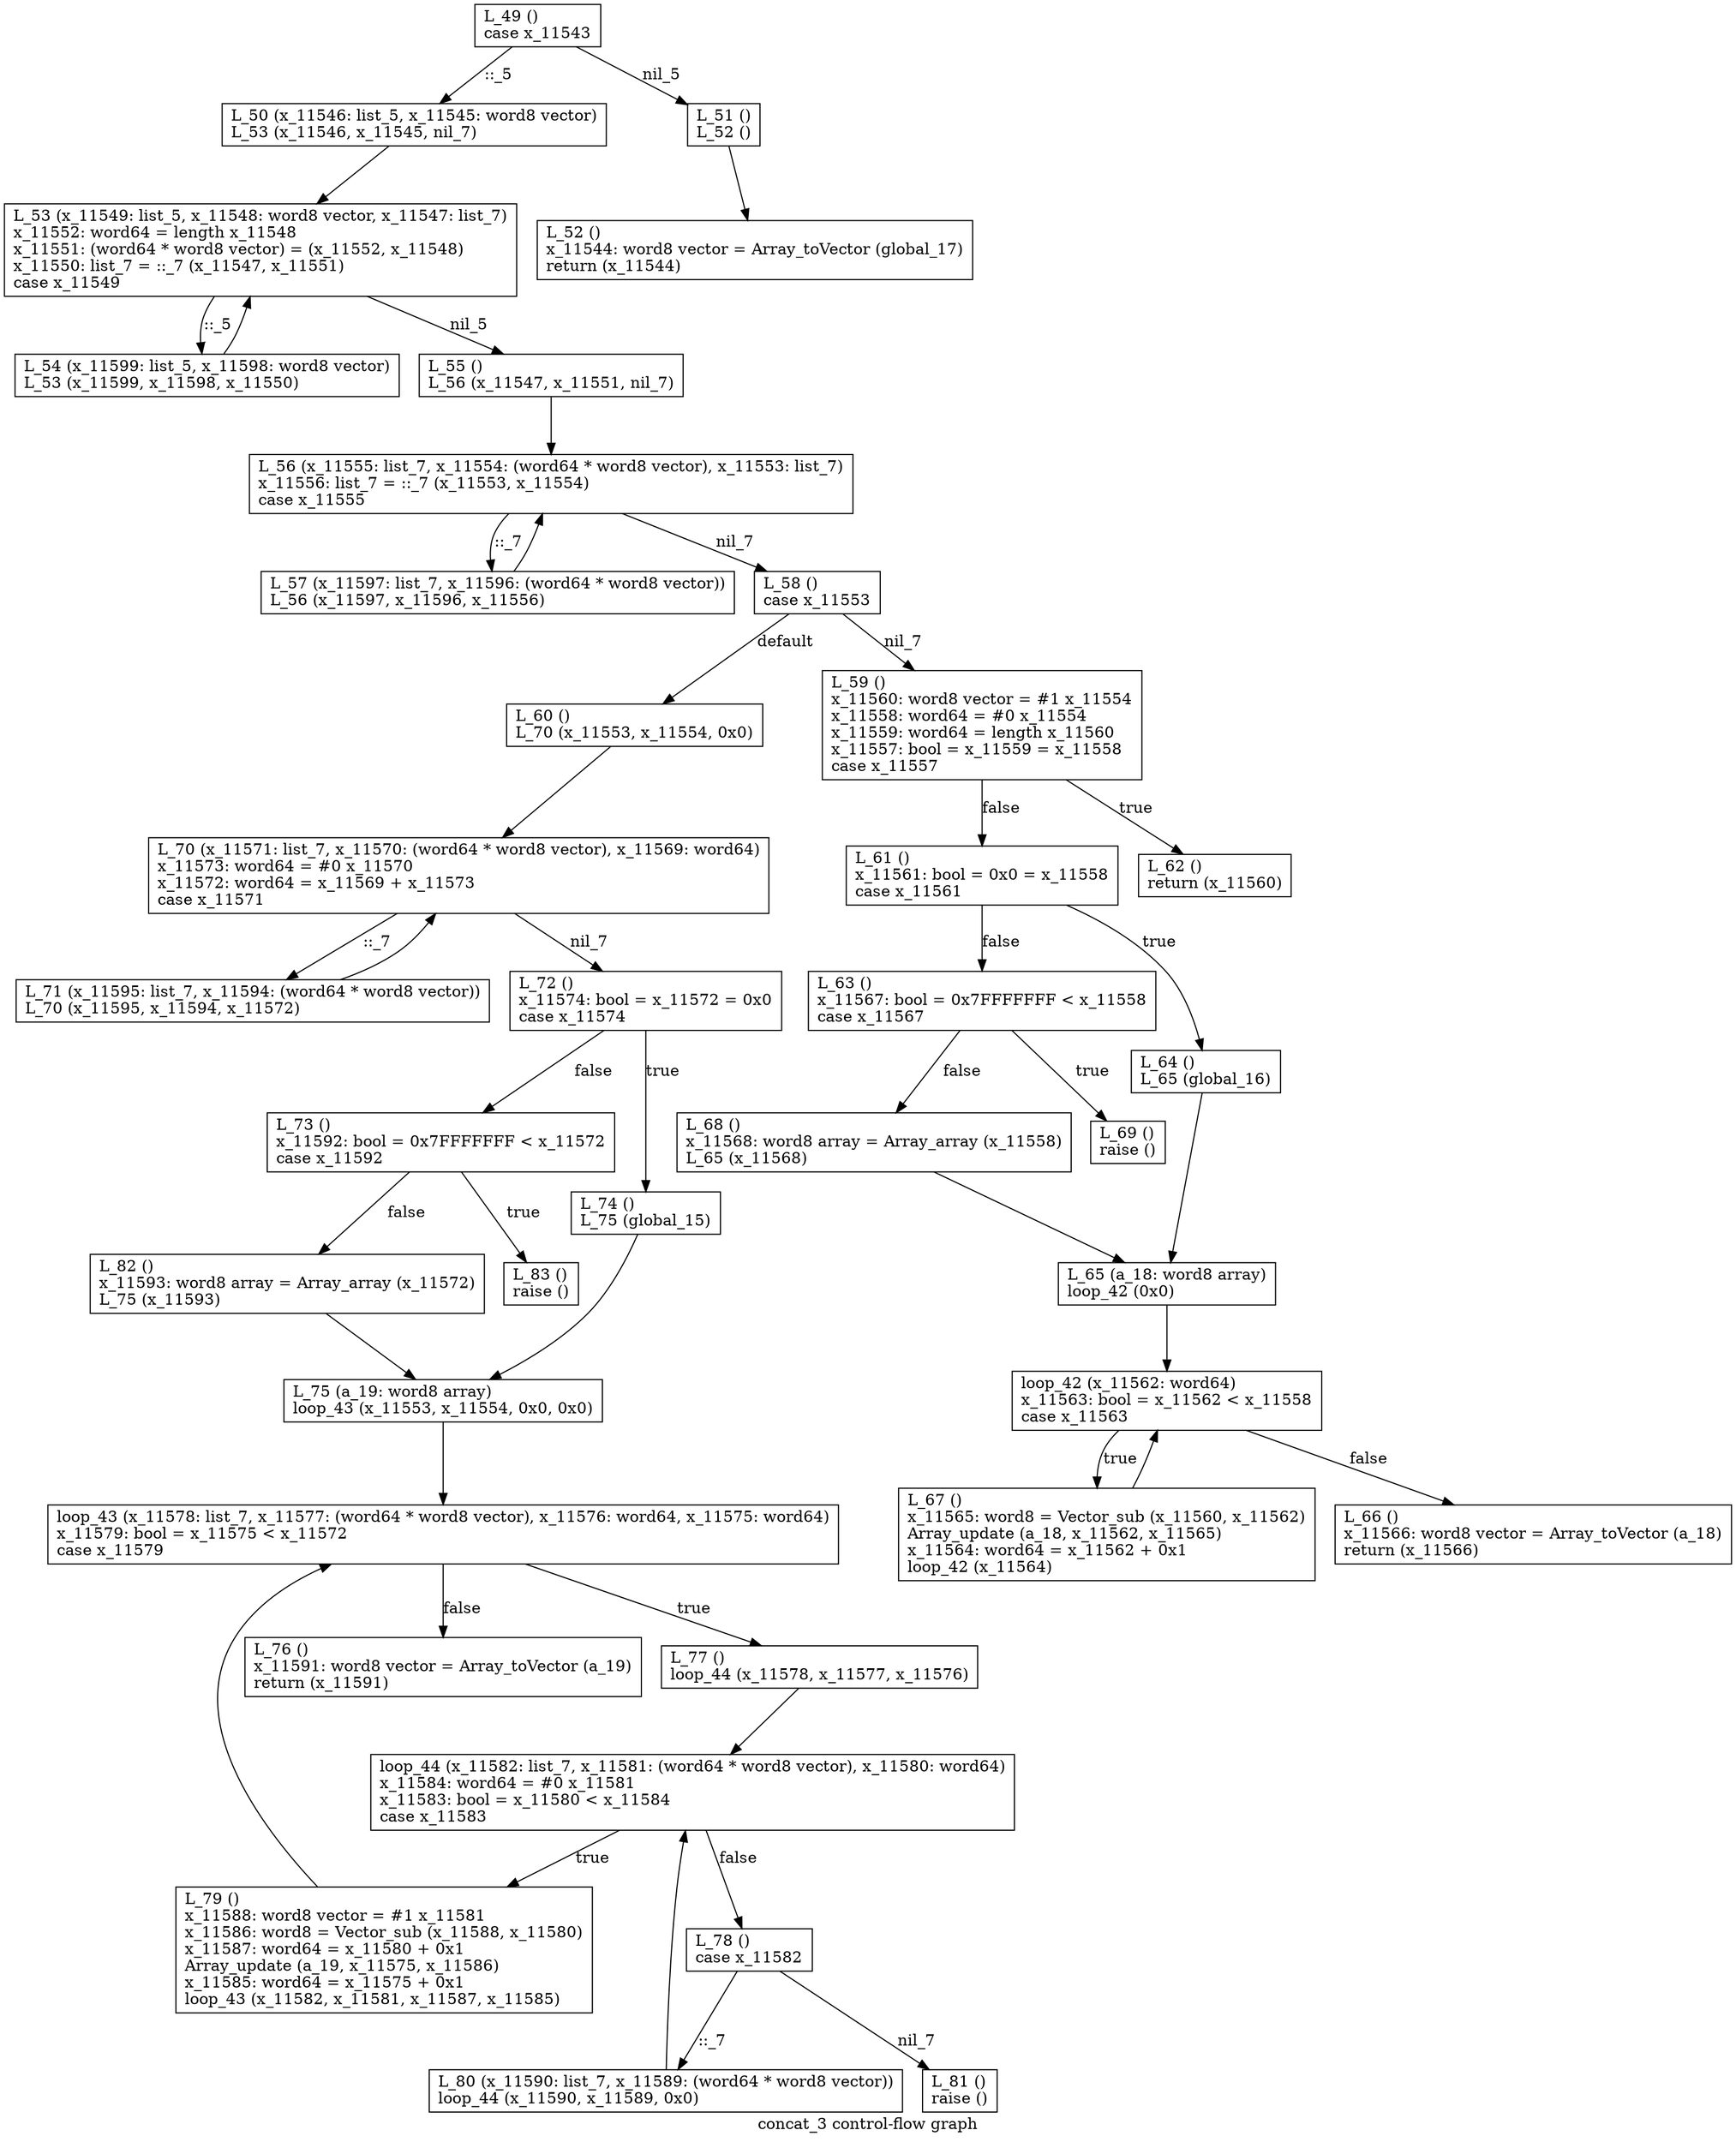 // MLton gc73dc79-dirty (built Mon May 27 16:34:55 EDT 2013 on Tucker-Portable-Arch)
//   created this file on Thu Jun 13 23:25:33 2013.
// Do not edit this file.
// Flag settings: 
//    align: 8
//    atMLtons: (C-SSE, @MLton, --)
//    chunk: chunk per function
//    closureConvertGlobalize: true
//    closureConvertShrink: true
//    codegen: amd64
//    contifyIntoMain: false
//    debug: false
//    defaultChar: char8
//    defaultWideChar: widechar32
//    defaultInt: int32
//    defaultReal: real64
//    defaultWord: word32
//    diag passes: []
//    drop passes: []
//    elaborate allowConstant (default): false
//    elaborate allowConstant (enabled): true
//    elaborate allowFFI (default): true
//    elaborate allowFFI (enabled): true
//    elaborate allowPrim (default): false
//    elaborate allowPrim (enabled): true
//    elaborate allowOverload (default): false
//    elaborate allowOverload (enabled): true
//    elaborate allowRebindEquals (default): false
//    elaborate allowRebindEquals (enabled): true
//    elaborate deadCode (default): false
//    elaborate deadCode (enabled): true
//    elaborate forceUsed (default): false
//    elaborate forceUsed (enabled): true
//    elaborate ffiStr (default): 
//    elaborate ffiStr (enabled): true
//    elaborate nonexhaustiveExnMatch (default): default
//    elaborate nonexhaustiveExnMatch (enabled): true
//    elaborate nonexhaustiveMatch (default): warn
//    elaborate nonexhaustiveMatch (enabled): true
//    elaborate redundantMatch (default): warn
//    elaborate redundantMatch (enabled): true
//    elaborate resolveScope (default): strdec
//    elaborate resolveScope (enabled): true
//    elaborate sequenceNonUnit (default): ignore
//    elaborate sequenceNonUnit (enabled): true
//    elaborate warnUnused (default): false
//    elaborate warnUnused (enabled): true
//    elaborate only: false
//    emit main: true
//    export header: None
//    exn history: false
//    generated output format: executable
//    gc check: Limit
//    indentation: 3
//    inlineIntoMain: true
//    inlineLeafA: {loops = true, repeat = true, size = Some 20}
//    inlineLeafB: {loops = true, repeat = true, size = Some 40}
//    inlineNonRec: {small = 60, product = 320}
//    input file: C-SSE.ssa.concat_3.cfg.dot
//    keep CoreML: false
//    keep def use: true
//    keep dot: true
//    keep Machine: true
//    keep passes: []
//    keep RSSA: true
//    keep SSA: true
//    keep SSA2: true
//    keep SXML: true
//    keep XML: true
//    extra_: false
//    lib dir: /home/tucker/usr/lib/mlton
//    lib target dir: /home/tucker/usr/lib/mlton/targets/self
//    loop passes: 1
//    mark cards: true
//    max function size: 10000
//    mlb path vars: [{var = MLTON_ROOT, path = $(LIB_MLTON_DIR)/sml}, {var = SML_LIB, path = $(LIB_MLTON_DIR)/sml}]
//    native commented: 0
//    native live stack: false
//    native optimize: 1
//    native move hoist: true
//    native copy prop: true
//    native copy prop cutoff: 1000
//    native cutoff: 100
//    native live transfer: 8
//    native shuffle: true
//    native ieee fp: false
//    native split: Some 20000
//    optimizationPasses: [<ssa2::default>, <ssa::default>, <sxml::default>, <xml::default>]
//    polyvariance: Some {hofo = true, rounds = 2, small = 30, product = 300}
//    prefer abs paths: false
//    prof passes: []
//    profile: None
//    profile branch: false
//    profile C: []
//    profile IL: ProfileSource
//    profile include/exclude: [(Seq [Star [.], Or [Seq [Seq [[$], [(], [S], [M], [L], [_], [L], [I], [B], [)]]]], Star [.]], false)]
//    profile raise: false
//    profile stack: false
//    profile val: false
//    show basis: Some C-SSE.basis
//    show def-use: Some C-SSE.def_use
//    show types: true
//    target: self
//    target arch: AMD64
//    target OS: Linux
//    type check: false
//    verbosity: Silent
//    warn unrecognized annotation: true
//    warn deprecated features: true
//    zone cut depth: 100
digraph "concat_3 control-flow graph" {
label = "concat_3 control-flow graph"; { rank  = "min"; n0 }
n1 [fontcolor = "Black", shape = "box", label = "L_82 ()\lx_11593: word8 array = Array_array (x_11572)\lL_75 (x_11593)\l"]
n1 -> n2 [label = "\n", style = "solid"]
n3 [fontcolor = "Black", shape = "box", label = "L_83 ()\lraise ()\l"]
n4 [fontcolor = "Black", shape = "box", label = "L_80 (x_11590: list_7, x_11589: (word64 * word8 vector))\lloop_44 (x_11590, x_11589, 0x0)\l"]
n4 -> n5 [label = "\n", style = "solid"]
n6 [fontcolor = "Black", shape = "box", label = "L_81 ()\lraise ()\l"]
n7 [fontcolor = "Black", shape = "box", label = "L_78 ()\lcase x_11582\l"]
n7 -> n4 [label = "::_7\n", style = "solid"]
n7 -> n6 [label = "nil_7\n", style = "solid"]
n8 [fontcolor = "Black", shape = "box", label = "L_79 ()\lx_11588: word8 vector = #1 x_11581\lx_11586: word8 = Vector_sub (x_11588, x_11580)\lx_11587: word64 = x_11580 + 0x1\lArray_update (a_19, x_11575, x_11586)\lx_11585: word64 = x_11575 + 0x1\lloop_43 (x_11582, x_11581, x_11587, x_11585)\l"]
n8 -> n9 [label = "\n", style = "solid"]
n5 [fontcolor = "Black", shape = "box", label = "loop_44 (x_11582: list_7, x_11581: (word64 * word8 vector), x_11580: word64)\lx_11584: word64 = #0 x_11581\lx_11583: bool = x_11580 < x_11584\lcase x_11583\l"]
n5 -> n7 [label = "false\n", style = "solid"]
n5 -> n8 [label = "true\n", style = "solid"]
n10 [fontcolor = "Black", shape = "box", label = "L_76 ()\lx_11591: word8 vector = Array_toVector (a_19)\lreturn (x_11591)\l"]
n11 [fontcolor = "Black", shape = "box", label = "L_77 ()\lloop_44 (x_11578, x_11577, x_11576)\l"]
n11 -> n5 [label = "\n", style = "solid"]
n9 [fontcolor = "Black", shape = "box", label = "loop_43 (x_11578: list_7, x_11577: (word64 * word8 vector), x_11576: word64, x_11575: word64)\lx_11579: bool = x_11575 < x_11572\lcase x_11579\l"]
n9 -> n10 [label = "false\n", style = "solid"]
n9 -> n11 [label = "true\n", style = "solid"]
n2 [fontcolor = "Black", shape = "box", label = "L_75 (a_19: word8 array)\lloop_43 (x_11553, x_11554, 0x0, 0x0)\l"]
n2 -> n9 [label = "\n", style = "solid"]
n12 [fontcolor = "Black", shape = "box", label = "L_73 ()\lx_11592: bool = 0x7FFFFFFF < x_11572\lcase x_11592\l"]
n12 -> n1 [label = "false\n", style = "solid"]
n12 -> n3 [label = "true\n", style = "solid"]
n13 [fontcolor = "Black", shape = "box", label = "L_74 ()\lL_75 (global_15)\l"]
n13 -> n2 [label = "\n", style = "solid"]
n14 [fontcolor = "Black", shape = "box", label = "L_71 (x_11595: list_7, x_11594: (word64 * word8 vector))\lL_70 (x_11595, x_11594, x_11572)\l"]
n14 -> n15 [label = "\n", style = "solid"]
n16 [fontcolor = "Black", shape = "box", label = "L_72 ()\lx_11574: bool = x_11572 = 0x0\lcase x_11574\l"]
n16 -> n12 [label = "false\n", style = "solid"]
n16 -> n13 [label = "true\n", style = "solid"]
n15 [fontcolor = "Black", shape = "box", label = "L_70 (x_11571: list_7, x_11570: (word64 * word8 vector), x_11569: word64)\lx_11573: word64 = #0 x_11570\lx_11572: word64 = x_11569 + x_11573\lcase x_11571\l"]
n15 -> n14 [label = "::_7\n", style = "solid"]
n15 -> n16 [label = "nil_7\n", style = "solid"]
n17 [fontcolor = "Black", shape = "box", label = "L_68 ()\lx_11568: word8 array = Array_array (x_11558)\lL_65 (x_11568)\l"]
n17 -> n18 [label = "\n", style = "solid"]
n19 [fontcolor = "Black", shape = "box", label = "L_69 ()\lraise ()\l"]
n20 [fontcolor = "Black", shape = "box", label = "L_66 ()\lx_11566: word8 vector = Array_toVector (a_18)\lreturn (x_11566)\l"]
n21 [fontcolor = "Black", shape = "box", label = "L_67 ()\lx_11565: word8 = Vector_sub (x_11560, x_11562)\lArray_update (a_18, x_11562, x_11565)\lx_11564: word64 = x_11562 + 0x1\lloop_42 (x_11564)\l"]
n21 -> n22 [label = "\n", style = "solid"]
n22 [fontcolor = "Black", shape = "box", label = "loop_42 (x_11562: word64)\lx_11563: bool = x_11562 < x_11558\lcase x_11563\l"]
n22 -> n20 [label = "false\n", style = "solid"]
n22 -> n21 [label = "true\n", style = "solid"]
n18 [fontcolor = "Black", shape = "box", label = "L_65 (a_18: word8 array)\lloop_42 (0x0)\l"]
n18 -> n22 [label = "\n", style = "solid"]
n23 [fontcolor = "Black", shape = "box", label = "L_63 ()\lx_11567: bool = 0x7FFFFFFF < x_11558\lcase x_11567\l"]
n23 -> n17 [label = "false\n", style = "solid"]
n23 -> n19 [label = "true\n", style = "solid"]
n24 [fontcolor = "Black", shape = "box", label = "L_64 ()\lL_65 (global_16)\l"]
n24 -> n18 [label = "\n", style = "solid"]
n25 [fontcolor = "Black", shape = "box", label = "L_61 ()\lx_11561: bool = 0x0 = x_11558\lcase x_11561\l"]
n25 -> n23 [label = "false\n", style = "solid"]
n25 -> n24 [label = "true\n", style = "solid"]
n26 [fontcolor = "Black", shape = "box", label = "L_62 ()\lreturn (x_11560)\l"]
n27 [fontcolor = "Black", shape = "box", label = "L_60 ()\lL_70 (x_11553, x_11554, 0x0)\l"]
n27 -> n15 [label = "\n", style = "solid"]
n28 [fontcolor = "Black", shape = "box", label = "L_59 ()\lx_11560: word8 vector = #1 x_11554\lx_11558: word64 = #0 x_11554\lx_11559: word64 = length x_11560\lx_11557: bool = x_11559 = x_11558\lcase x_11557\l"]
n28 -> n25 [label = "false\n", style = "solid"]
n28 -> n26 [label = "true\n", style = "solid"]
n29 [fontcolor = "Black", shape = "box", label = "L_57 (x_11597: list_7, x_11596: (word64 * word8 vector))\lL_56 (x_11597, x_11596, x_11556)\l"]
n29 -> n30 [label = "\n", style = "solid"]
n31 [fontcolor = "Black", shape = "box", label = "L_58 ()\lcase x_11553\l"]
n31 -> n27 [label = "default\n", style = "solid"]
n31 -> n28 [label = "nil_7\n", style = "solid"]
n30 [fontcolor = "Black", shape = "box", label = "L_56 (x_11555: list_7, x_11554: (word64 * word8 vector), x_11553: list_7)\lx_11556: list_7 = ::_7 (x_11553, x_11554)\lcase x_11555\l"]
n30 -> n29 [label = "::_7\n", style = "solid"]
n30 -> n31 [label = "nil_7\n", style = "solid"]
n32 [fontcolor = "Black", shape = "box", label = "L_54 (x_11599: list_5, x_11598: word8 vector)\lL_53 (x_11599, x_11598, x_11550)\l"]
n32 -> n33 [label = "\n", style = "solid"]
n34 [fontcolor = "Black", shape = "box", label = "L_55 ()\lL_56 (x_11547, x_11551, nil_7)\l"]
n34 -> n30 [label = "\n", style = "solid"]
n33 [fontcolor = "Black", shape = "box", label = "L_53 (x_11549: list_5, x_11548: word8 vector, x_11547: list_7)\lx_11552: word64 = length x_11548\lx_11551: (word64 * word8 vector) = (x_11552, x_11548)\lx_11550: list_7 = ::_7 (x_11547, x_11551)\lcase x_11549\l"]
n33 -> n32 [label = "::_5\n", style = "solid"]
n33 -> n34 [label = "nil_5\n", style = "solid"]
n35 [fontcolor = "Black", shape = "box", label = "L_52 ()\lx_11544: word8 vector = Array_toVector (global_17)\lreturn (x_11544)\l"]
n36 [fontcolor = "Black", shape = "box", label = "L_50 (x_11546: list_5, x_11545: word8 vector)\lL_53 (x_11546, x_11545, nil_7)\l"]
n36 -> n33 [label = "\n", style = "solid"]
n37 [fontcolor = "Black", shape = "box", label = "L_51 ()\lL_52 ()\l"]
n37 -> n35 [label = "\n", style = "solid"]
n0 [fontcolor = "Black", shape = "box", label = "L_49 ()\lcase x_11543\l"]
n0 -> n36 [label = "::_5\n", style = "solid"]
n0 -> n37 [label = "nil_5\n", style = "solid"]
}
